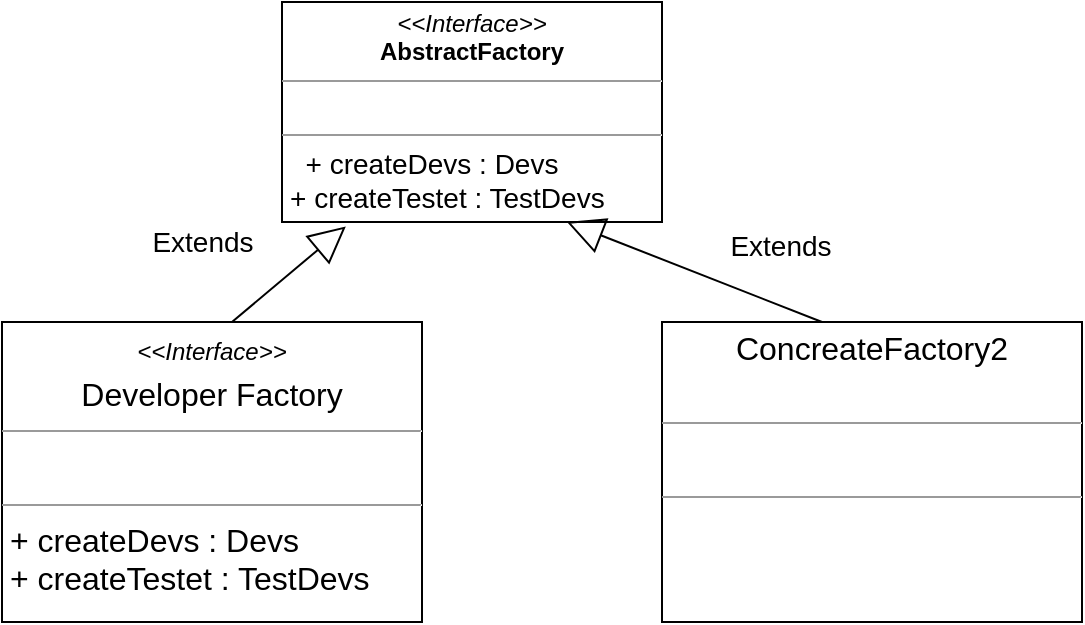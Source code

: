 <mxfile>
    <diagram id="Vkf1kccMHPyQg5MPIpvl" name="Page-1">
        <mxGraphModel dx="537" dy="500" grid="1" gridSize="10" guides="1" tooltips="1" connect="1" arrows="1" fold="1" page="1" pageScale="1" pageWidth="827" pageHeight="1169" math="0" shadow="0">
            <root>
                <mxCell id="0"/>
                <mxCell id="1" parent="0"/>
                <mxCell id="w2loQe_CoKNBEsXn6_GD-2" value="&lt;p style=&quot;margin: 0px ; margin-top: 4px ; text-align: center&quot;&gt;&lt;i&gt;&amp;lt;&amp;lt;Interface&amp;gt;&amp;gt;&lt;/i&gt;&lt;br&gt;&lt;b&gt;AbstractFactory&lt;/b&gt;&lt;/p&gt;&lt;hr size=&quot;1&quot;&gt;&lt;p style=&quot;margin: 0px ; margin-left: 4px&quot;&gt;&lt;br&gt;&lt;/p&gt;&lt;hr size=&quot;1&quot;&gt;&lt;p style=&quot;text-align: justify ; margin: 0px 0px 0px 4px&quot;&gt;&lt;font style=&quot;font-size: 14px&quot;&gt;&amp;nbsp; + createDevs : Devs&lt;/font&gt;&lt;/p&gt;&lt;p style=&quot;text-align: justify ; margin: 0px 0px 0px 4px&quot;&gt;&lt;font style=&quot;font-size: 14px&quot;&gt;+ createTestet : TestDevs&lt;/font&gt;&lt;/p&gt;" style="verticalAlign=top;align=left;overflow=fill;fontSize=12;fontFamily=Helvetica;html=1;" parent="1" vertex="1">
                    <mxGeometry x="200" y="120" width="190" height="110" as="geometry"/>
                </mxCell>
                <mxCell id="w2loQe_CoKNBEsXn6_GD-5" value="&lt;p style=&quot;text-align: center ; margin: 4px 0px 0px ; font-size: 16px&quot;&gt;&lt;font style=&quot;font-size: 16px&quot;&gt;&lt;i style=&quot;font-size: 12px&quot;&gt;&amp;lt;&amp;lt;Interface&amp;gt;&amp;gt;&lt;/i&gt;&lt;br style=&quot;font-size: 12px&quot;&gt;&lt;/font&gt;&lt;/p&gt;&lt;p style=&quot;text-align: center ; margin: 4px 0px 0px ; font-size: 16px&quot;&gt;&lt;font style=&quot;font-size: 16px&quot;&gt;&lt;span style=&quot;text-align: justify&quot;&gt;Developer Factory&lt;/span&gt;&lt;/font&gt;&lt;/p&gt;&lt;hr size=&quot;1&quot; style=&quot;text-align: justify ; font-size: 16px&quot;&gt;&lt;p style=&quot;text-align: justify ; margin: 0px 0px 0px 4px ; font-size: 16px&quot;&gt;&lt;font style=&quot;font-size: 16px&quot;&gt;&lt;br&gt;&lt;/font&gt;&lt;/p&gt;&lt;hr size=&quot;1&quot; style=&quot;text-align: justify ; font-size: 16px&quot;&gt;&lt;p style=&quot;text-align: justify ; margin: 0px 0px 0px 4px ; font-size: 16px&quot;&gt;&lt;font style=&quot;font-size: 16px&quot;&gt;+ createDevs : Devs&lt;/font&gt;&lt;/p&gt;&lt;p style=&quot;text-align: justify ; margin: 0px 0px 0px 4px ; font-size: 16px&quot;&gt;&lt;font style=&quot;font-size: 16px&quot;&gt;+ createTestet : TestDevs&lt;br&gt;&lt;/font&gt;&lt;/p&gt;&lt;div style=&quot;font-size: 16px&quot;&gt;&lt;font style=&quot;font-size: 16px&quot;&gt;&lt;br&gt;&lt;/font&gt;&lt;/div&gt;&lt;div style=&quot;font-size: 16px&quot;&gt;&lt;span&gt;&lt;br&gt;&lt;/span&gt;&lt;/div&gt;" style="verticalAlign=top;align=left;overflow=fill;fontSize=12;fontFamily=Helvetica;html=1;" parent="1" vertex="1">
                    <mxGeometry x="60" y="280" width="210" height="150" as="geometry"/>
                </mxCell>
                <mxCell id="w2loQe_CoKNBEsXn6_GD-9" value="Extends" style="endArrow=block;endSize=16;endFill=0;html=1;fontSize=14;entryX=0.168;entryY=1.02;entryDx=0;entryDy=0;entryPerimeter=0;exitX=0.75;exitY=0;exitDx=0;exitDy=0;" parent="1" target="w2loQe_CoKNBEsXn6_GD-2" edge="1">
                    <mxGeometry x="-0.617" y="40" width="160" relative="1" as="geometry">
                        <mxPoint x="175" y="280" as="sourcePoint"/>
                        <mxPoint x="319.5" y="310" as="targetPoint"/>
                        <mxPoint as="offset"/>
                    </mxGeometry>
                </mxCell>
                <mxCell id="w2loQe_CoKNBEsXn6_GD-10" value="Extends" style="endArrow=block;endSize=16;endFill=0;html=1;fontSize=14;entryX=0.75;entryY=1;entryDx=0;entryDy=0;" parent="1" target="w2loQe_CoKNBEsXn6_GD-2" edge="1">
                    <mxGeometry x="-0.501" y="-28" width="160" relative="1" as="geometry">
                        <mxPoint x="470" y="280" as="sourcePoint"/>
                        <mxPoint x="712.42" y="260" as="targetPoint"/>
                        <mxPoint as="offset"/>
                    </mxGeometry>
                </mxCell>
                <mxCell id="3" value="&lt;p style=&quot;text-align: center ; margin: 4px 0px 0px ; font-size: 16px&quot;&gt;&lt;font style=&quot;font-size: 16px&quot;&gt;&lt;span style=&quot;text-align: justify&quot;&gt;ConcreateFactory2&lt;/span&gt;&lt;br&gt;&lt;/font&gt;&lt;/p&gt;&lt;div style=&quot;font-size: 16px&quot;&gt;&lt;br&gt;&lt;/div&gt;&lt;hr size=&quot;1&quot; style=&quot;text-align: justify ; font-size: 16px&quot;&gt;&lt;p style=&quot;text-align: justify ; margin: 0px 0px 0px 4px ; font-size: 16px&quot;&gt;&lt;font style=&quot;font-size: 16px&quot;&gt;&lt;br&gt;&lt;/font&gt;&lt;/p&gt;&lt;hr size=&quot;1&quot; style=&quot;text-align: justify ; font-size: 16px&quot;&gt;&lt;p style=&quot;text-align: justify ; margin: 0px 0px 0px 4px ; font-size: 16px&quot;&gt;&lt;br&gt;&lt;/p&gt;&lt;div style=&quot;font-size: 16px&quot;&gt;&lt;span&gt;&lt;br&gt;&lt;/span&gt;&lt;/div&gt;" style="verticalAlign=top;align=left;overflow=fill;fontSize=12;fontFamily=Helvetica;html=1;" vertex="1" parent="1">
                    <mxGeometry x="390" y="280" width="210" height="150" as="geometry"/>
                </mxCell>
            </root>
        </mxGraphModel>
    </diagram>
</mxfile>
